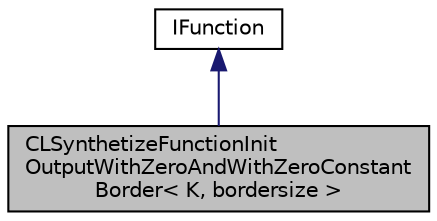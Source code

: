 digraph "CLSynthetizeFunctionInitOutputWithZeroAndWithZeroConstantBorder&lt; K, bordersize &gt;"
{
 // LATEX_PDF_SIZE
  edge [fontname="Helvetica",fontsize="10",labelfontname="Helvetica",labelfontsize="10"];
  node [fontname="Helvetica",fontsize="10",shape=record];
  Node1 [label="CLSynthetizeFunctionInit\lOutputWithZeroAndWithZeroConstant\lBorder\< K, bordersize \>",height=0.2,width=0.4,color="black", fillcolor="grey75", style="filled", fontcolor="black",tooltip="As above but this also initializes to zero the input tensor."];
  Node2 -> Node1 [dir="back",color="midnightblue",fontsize="10",style="solid",fontname="Helvetica"];
  Node2 [label="IFunction",height=0.2,width=0.4,color="black", fillcolor="white", style="filled",URL="$classarm__compute_1_1_i_function.xhtml",tooltip="Base class for all functions."];
}
